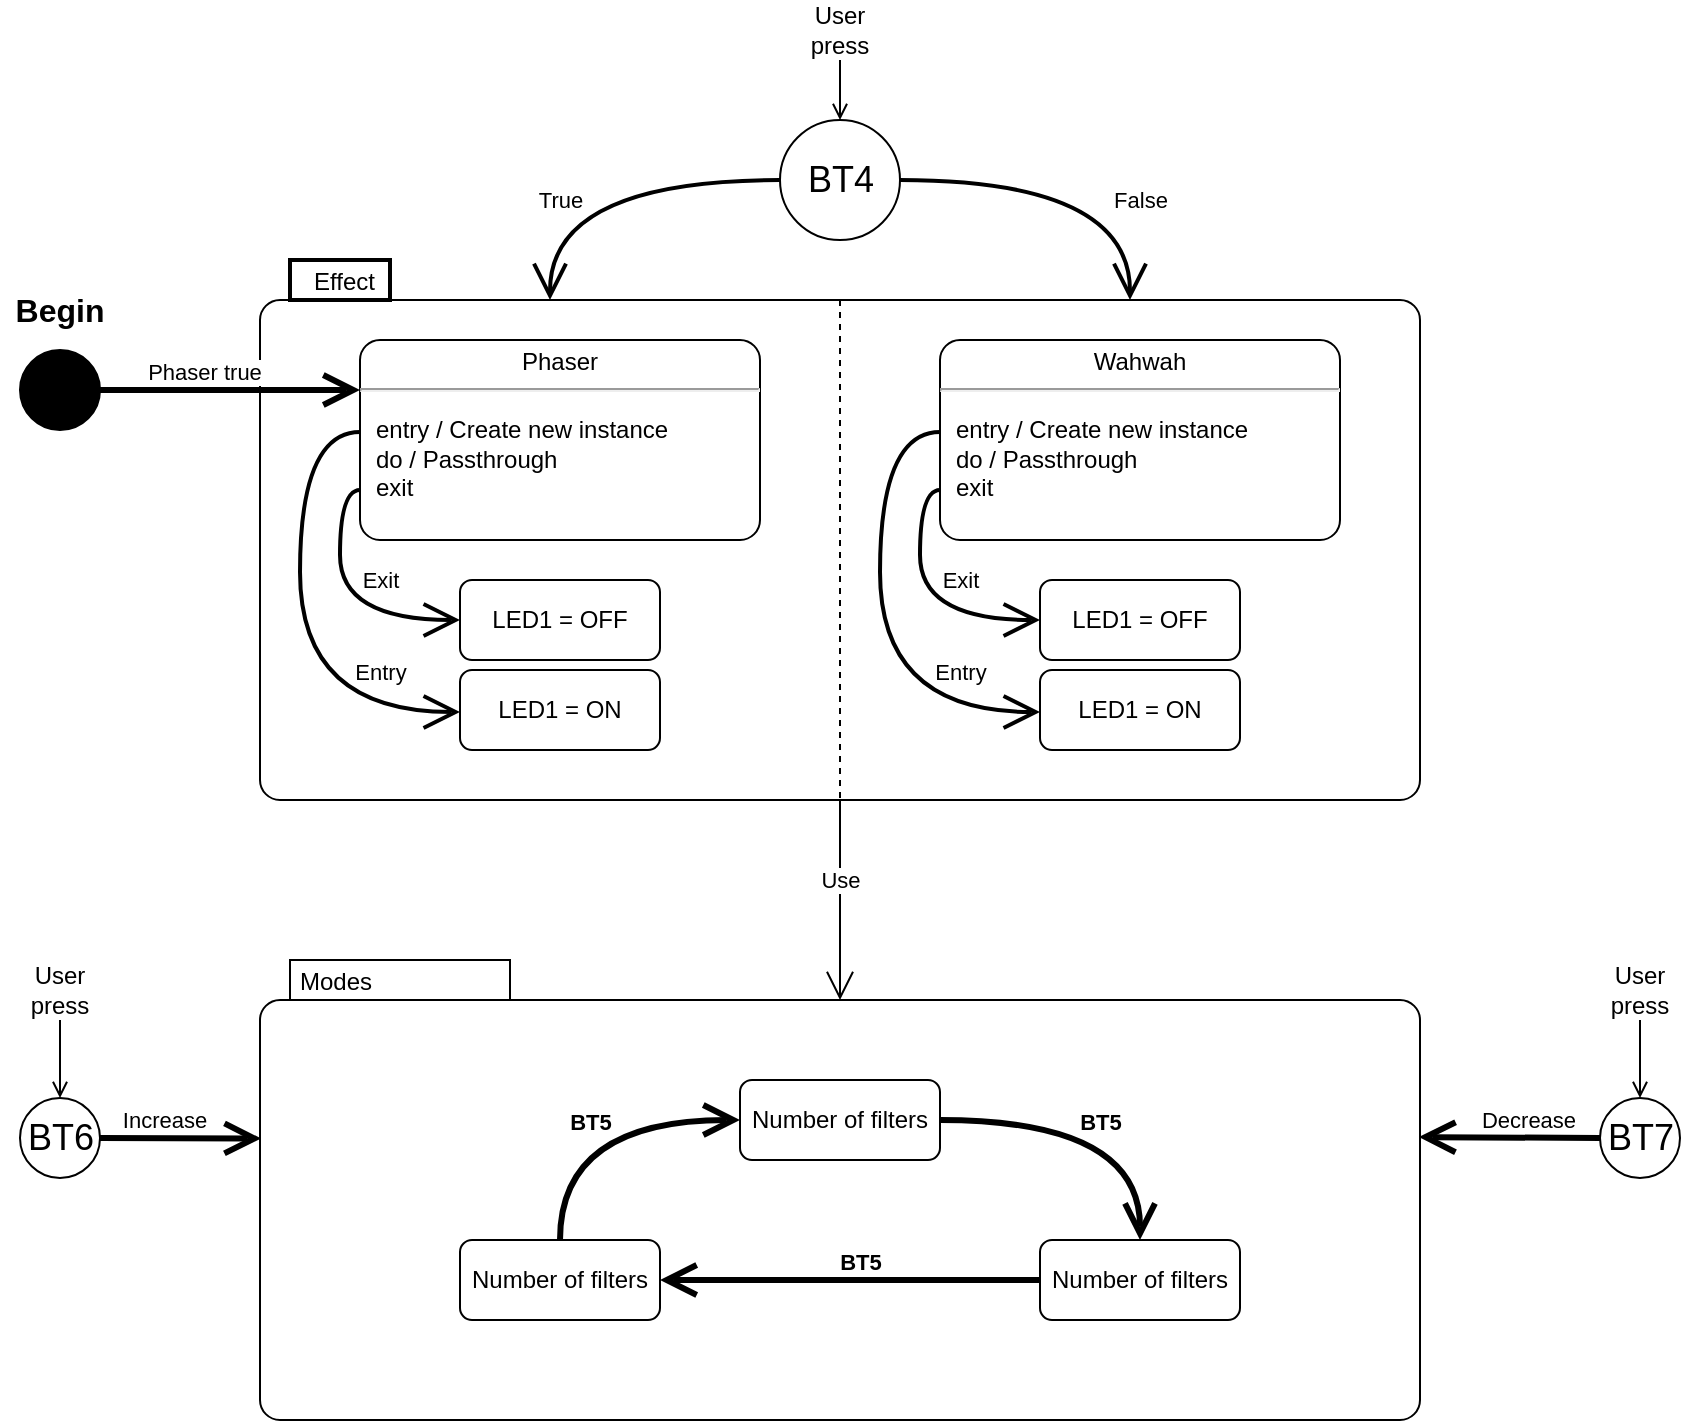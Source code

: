 <mxfile version="21.3.7" type="github">
  <diagram name="Page-1" id="avLiX0-ZLgYI8EXi2qUj">
    <mxGraphModel dx="1112" dy="984" grid="1" gridSize="10" guides="1" tooltips="1" connect="1" arrows="1" fold="1" page="1" pageScale="1" pageWidth="1169" pageHeight="827" math="0" shadow="0">
      <root>
        <mxCell id="0" />
        <mxCell id="1" parent="0" />
        <mxCell id="FEn8FtpyVpgcIujweO89-50" value="Modes" style="shape=mxgraph.sysml.compState;html=1;align=left;verticalAlign=top;spacingTop=-3;spacingLeft=18;" vertex="1" parent="1">
          <mxGeometry x="270" y="560" width="580" height="230" as="geometry" />
        </mxCell>
        <mxCell id="FEn8FtpyVpgcIujweO89-6" value="Effect" style="shape=mxgraph.sysml.region;align=left;verticalAlign=top;spacingTop=-3;spacingLeft=25;html=1;" vertex="1" parent="1">
          <mxGeometry x="270" y="210" width="580" height="270" as="geometry" />
        </mxCell>
        <mxCell id="FEn8FtpyVpgcIujweO89-2" value="&lt;p style=&quot;margin:0px;margin-top:4px;text-align:center;&quot;&gt;Phaser&lt;/p&gt;&lt;hr&gt;&lt;p&gt;&lt;/p&gt;&lt;p style=&quot;margin:0px;margin-left:8px;text-align:left;&quot;&gt;entry / Create new instance&lt;br&gt;do / Passthrough&lt;br&gt;exit&amp;nbsp;&lt;/p&gt;" style="shape=mxgraph.sysml.simpleState;html=1;overflow=fill;whiteSpace=wrap;align=center;" vertex="1" parent="1">
          <mxGeometry x="320" y="250" width="200" height="100" as="geometry" />
        </mxCell>
        <mxCell id="FEn8FtpyVpgcIujweO89-3" value="" style="shape=ellipse;html=1;fillColor=strokeColor;fontSize=18;fontColor=#ffffff;" vertex="1" parent="1">
          <mxGeometry x="150" y="255" width="40" height="40" as="geometry" />
        </mxCell>
        <mxCell id="FEn8FtpyVpgcIujweO89-4" value="&lt;b style=&quot;font-size: 16px;&quot;&gt;Begin&lt;/b&gt;" style="text;html=1;strokeColor=none;fillColor=none;align=center;verticalAlign=middle;whiteSpace=wrap;rounded=0;fontSize=16;" vertex="1" parent="1">
          <mxGeometry x="140" y="220" width="60" height="30" as="geometry" />
        </mxCell>
        <mxCell id="FEn8FtpyVpgcIujweO89-5" value="Phaser true" style="edgeStyle=none;html=1;endArrow=open;endSize=12;strokeWidth=3;verticalAlign=bottom;rounded=0;exitX=1;exitY=0.5;exitDx=0;exitDy=0;entryX=0;entryY=0.25;entryDx=0;entryDy=0;entryPerimeter=0;" edge="1" parent="1" source="FEn8FtpyVpgcIujweO89-3" target="FEn8FtpyVpgcIujweO89-2">
          <mxGeometry x="-0.2" width="160" relative="1" as="geometry">
            <mxPoint x="230" y="380" as="sourcePoint" />
            <mxPoint x="390" y="380" as="targetPoint" />
            <mxPoint as="offset" />
          </mxGeometry>
        </mxCell>
        <mxCell id="FEn8FtpyVpgcIujweO89-10" style="edgeStyle=orthogonalEdgeStyle;orthogonalLoop=1;jettySize=auto;html=1;exitX=1;exitY=0.5;exitDx=0;exitDy=0;entryX=0.75;entryY=0;entryDx=0;entryDy=20;entryPerimeter=0;curved=1;endArrow=open;endFill=0;targetPerimeterSpacing=0;endSize=14;strokeWidth=2;" edge="1" parent="1" source="FEn8FtpyVpgcIujweO89-8" target="FEn8FtpyVpgcIujweO89-6">
          <mxGeometry relative="1" as="geometry">
            <Array as="points">
              <mxPoint x="705" y="170" />
            </Array>
          </mxGeometry>
        </mxCell>
        <mxCell id="FEn8FtpyVpgcIujweO89-17" value="False" style="edgeLabel;html=1;align=center;verticalAlign=middle;resizable=0;points=[];" vertex="1" connectable="0" parent="FEn8FtpyVpgcIujweO89-10">
          <mxGeometry x="-0.224" y="-19" relative="1" as="geometry">
            <mxPoint x="52" y="-9" as="offset" />
          </mxGeometry>
        </mxCell>
        <mxCell id="FEn8FtpyVpgcIujweO89-13" style="edgeStyle=orthogonalEdgeStyle;rounded=0;orthogonalLoop=1;jettySize=auto;html=1;entryX=0.5;entryY=0;entryDx=0;entryDy=0;endArrow=open;endFill=0;exitX=0.5;exitY=1;exitDx=0;exitDy=0;" edge="1" parent="1" source="FEn8FtpyVpgcIujweO89-14" target="FEn8FtpyVpgcIujweO89-8">
          <mxGeometry relative="1" as="geometry">
            <mxPoint x="560" y="100" as="sourcePoint" />
          </mxGeometry>
        </mxCell>
        <mxCell id="FEn8FtpyVpgcIujweO89-8" value="BT4" style="shape=ellipse;html=1;fontSize=18;align=center;" vertex="1" parent="1">
          <mxGeometry x="530" y="140" width="60" height="60" as="geometry" />
        </mxCell>
        <mxCell id="FEn8FtpyVpgcIujweO89-12" style="edgeStyle=orthogonalEdgeStyle;orthogonalLoop=1;jettySize=auto;html=1;exitX=0;exitY=0.5;exitDx=0;exitDy=0;entryX=0.25;entryY=0;entryDx=0;entryDy=20;entryPerimeter=0;curved=1;endArrow=open;endFill=0;targetPerimeterSpacing=0;endSize=14;strokeWidth=2;" edge="1" parent="1" source="FEn8FtpyVpgcIujweO89-8" target="FEn8FtpyVpgcIujweO89-6">
          <mxGeometry relative="1" as="geometry">
            <mxPoint x="595" y="110" as="sourcePoint" />
            <mxPoint x="718" y="200" as="targetPoint" />
            <Array as="points">
              <mxPoint x="415" y="170" />
            </Array>
          </mxGeometry>
        </mxCell>
        <mxCell id="FEn8FtpyVpgcIujweO89-16" value="True" style="edgeLabel;html=1;align=center;verticalAlign=middle;resizable=0;points=[];" vertex="1" connectable="0" parent="FEn8FtpyVpgcIujweO89-12">
          <mxGeometry x="-0.22" y="13" relative="1" as="geometry">
            <mxPoint x="-42" y="-3" as="offset" />
          </mxGeometry>
        </mxCell>
        <mxCell id="FEn8FtpyVpgcIujweO89-14" value="User press" style="text;html=1;strokeColor=none;fillColor=none;align=center;verticalAlign=middle;whiteSpace=wrap;rounded=0;" vertex="1" parent="1">
          <mxGeometry x="535" y="80" width="50" height="30" as="geometry" />
        </mxCell>
        <mxCell id="FEn8FtpyVpgcIujweO89-18" value="LED1 = OFF" style="shape=rect;rounded=1;html=1;whiteSpace=wrap;align=center;" vertex="1" parent="1">
          <mxGeometry x="370" y="370" width="100" height="40" as="geometry" />
        </mxCell>
        <mxCell id="FEn8FtpyVpgcIujweO89-21" style="edgeStyle=orthogonalEdgeStyle;orthogonalLoop=1;jettySize=auto;html=1;exitX=0;exitY=0.75;exitDx=0;exitDy=0;entryX=0;entryY=0.5;entryDx=0;entryDy=0;curved=1;endArrow=open;endFill=0;targetPerimeterSpacing=0;endSize=14;strokeWidth=2;exitPerimeter=0;" edge="1" parent="1" source="FEn8FtpyVpgcIujweO89-2" target="FEn8FtpyVpgcIujweO89-18">
          <mxGeometry relative="1" as="geometry">
            <mxPoint x="550" y="110" as="sourcePoint" />
            <mxPoint x="435" y="200" as="targetPoint" />
            <Array as="points">
              <mxPoint x="310" y="325" />
              <mxPoint x="310" y="390" />
            </Array>
          </mxGeometry>
        </mxCell>
        <mxCell id="FEn8FtpyVpgcIujweO89-22" value="Exit" style="edgeLabel;html=1;align=center;verticalAlign=middle;resizable=0;points=[];" vertex="1" connectable="0" parent="FEn8FtpyVpgcIujweO89-21">
          <mxGeometry x="-0.22" y="13" relative="1" as="geometry">
            <mxPoint x="7" y="2" as="offset" />
          </mxGeometry>
        </mxCell>
        <mxCell id="FEn8FtpyVpgcIujweO89-24" value="LED1 = ON" style="shape=rect;rounded=1;html=1;whiteSpace=wrap;align=center;" vertex="1" parent="1">
          <mxGeometry x="370" y="415" width="100" height="40" as="geometry" />
        </mxCell>
        <mxCell id="FEn8FtpyVpgcIujweO89-25" style="edgeStyle=orthogonalEdgeStyle;orthogonalLoop=1;jettySize=auto;html=1;exitX=0;exitY=0.5;exitDx=0;exitDy=0;entryX=0;entryY=0.5;entryDx=0;entryDy=0;curved=1;endArrow=open;endFill=0;targetPerimeterSpacing=0;endSize=14;strokeWidth=2;exitPerimeter=0;" edge="1" parent="1">
          <mxGeometry relative="1" as="geometry">
            <mxPoint x="320" y="296" as="sourcePoint" />
            <mxPoint x="370" y="436" as="targetPoint" />
            <Array as="points">
              <mxPoint x="290" y="296" />
              <mxPoint x="290" y="436" />
            </Array>
          </mxGeometry>
        </mxCell>
        <mxCell id="FEn8FtpyVpgcIujweO89-26" value="Entry" style="edgeLabel;html=1;align=center;verticalAlign=middle;resizable=0;points=[];" vertex="1" connectable="0" parent="FEn8FtpyVpgcIujweO89-25">
          <mxGeometry x="-0.22" y="13" relative="1" as="geometry">
            <mxPoint x="27" y="52" as="offset" />
          </mxGeometry>
        </mxCell>
        <mxCell id="FEn8FtpyVpgcIujweO89-27" value="&lt;p style=&quot;margin:0px;margin-top:4px;text-align:center;&quot;&gt;Wahwah&lt;/p&gt;&lt;hr&gt;&lt;p&gt;&lt;/p&gt;&lt;p style=&quot;margin:0px;margin-left:8px;text-align:left;&quot;&gt;entry / Create new instance&lt;br&gt;do / Passthrough&lt;br&gt;exit&amp;nbsp;&lt;/p&gt;" style="shape=mxgraph.sysml.simpleState;html=1;overflow=fill;whiteSpace=wrap;align=center;" vertex="1" parent="1">
          <mxGeometry x="610" y="250" width="200" height="100" as="geometry" />
        </mxCell>
        <mxCell id="FEn8FtpyVpgcIujweO89-28" value="LED1 = OFF" style="shape=rect;rounded=1;html=1;whiteSpace=wrap;align=center;" vertex="1" parent="1">
          <mxGeometry x="660" y="370" width="100" height="40" as="geometry" />
        </mxCell>
        <mxCell id="FEn8FtpyVpgcIujweO89-29" style="edgeStyle=orthogonalEdgeStyle;orthogonalLoop=1;jettySize=auto;html=1;exitX=0;exitY=0.75;exitDx=0;exitDy=0;entryX=0;entryY=0.5;entryDx=0;entryDy=0;curved=1;endArrow=open;endFill=0;targetPerimeterSpacing=0;endSize=14;strokeWidth=2;exitPerimeter=0;" edge="1" parent="1" source="FEn8FtpyVpgcIujweO89-27" target="FEn8FtpyVpgcIujweO89-28">
          <mxGeometry relative="1" as="geometry">
            <mxPoint x="840" y="110" as="sourcePoint" />
            <mxPoint x="725" y="200" as="targetPoint" />
            <Array as="points">
              <mxPoint x="600" y="325" />
              <mxPoint x="600" y="390" />
            </Array>
          </mxGeometry>
        </mxCell>
        <mxCell id="FEn8FtpyVpgcIujweO89-30" value="Exit" style="edgeLabel;html=1;align=center;verticalAlign=middle;resizable=0;points=[];" vertex="1" connectable="0" parent="FEn8FtpyVpgcIujweO89-29">
          <mxGeometry x="-0.22" y="13" relative="1" as="geometry">
            <mxPoint x="7" y="2" as="offset" />
          </mxGeometry>
        </mxCell>
        <mxCell id="FEn8FtpyVpgcIujweO89-31" value="LED1 = ON" style="shape=rect;rounded=1;html=1;whiteSpace=wrap;align=center;" vertex="1" parent="1">
          <mxGeometry x="660" y="415" width="100" height="40" as="geometry" />
        </mxCell>
        <mxCell id="FEn8FtpyVpgcIujweO89-32" style="edgeStyle=orthogonalEdgeStyle;orthogonalLoop=1;jettySize=auto;html=1;exitX=0;exitY=0.5;exitDx=0;exitDy=0;entryX=0;entryY=0.5;entryDx=0;entryDy=0;curved=1;endArrow=open;endFill=0;targetPerimeterSpacing=0;endSize=14;strokeWidth=2;exitPerimeter=0;" edge="1" parent="1">
          <mxGeometry relative="1" as="geometry">
            <mxPoint x="610" y="296" as="sourcePoint" />
            <mxPoint x="660" y="436" as="targetPoint" />
            <Array as="points">
              <mxPoint x="580" y="296" />
              <mxPoint x="580" y="436" />
            </Array>
          </mxGeometry>
        </mxCell>
        <mxCell id="FEn8FtpyVpgcIujweO89-33" value="Entry" style="edgeLabel;html=1;align=center;verticalAlign=middle;resizable=0;points=[];" vertex="1" connectable="0" parent="FEn8FtpyVpgcIujweO89-32">
          <mxGeometry x="-0.22" y="13" relative="1" as="geometry">
            <mxPoint x="27" y="52" as="offset" />
          </mxGeometry>
        </mxCell>
        <mxCell id="FEn8FtpyVpgcIujweO89-37" value="" style="edgeStyle=elbowEdgeStyle;html=1;elbow=horizontal;align=right;verticalAlign=bottom;rounded=0;labelBackgroundColor=none;endArrow=open;endSize=12;exitX=0.75;exitY=1;exitDx=0;exitDy=0;exitPerimeter=0;entryX=0.5;entryY=0;entryDx=0;entryDy=20;entryPerimeter=0;" edge="1" target="FEn8FtpyVpgcIujweO89-50" parent="1" source="FEn8FtpyVpgcIujweO89-6">
          <mxGeometry relative="1" as="geometry">
            <mxPoint x="560" y="580" as="sourcePoint" />
            <mxPoint x="560" y="530.0" as="targetPoint" />
            <Array as="points">
              <mxPoint x="560" y="500" />
            </Array>
          </mxGeometry>
        </mxCell>
        <mxCell id="FEn8FtpyVpgcIujweO89-60" value="Use" style="edgeLabel;html=1;align=center;verticalAlign=middle;resizable=0;points=[];" vertex="1" connectable="0" parent="FEn8FtpyVpgcIujweO89-37">
          <mxGeometry x="0.607" y="-3" relative="1" as="geometry">
            <mxPoint x="3" y="-12" as="offset" />
          </mxGeometry>
        </mxCell>
        <mxCell id="FEn8FtpyVpgcIujweO89-42" value="Number of filters" style="shape=rect;rounded=1;html=1;whiteSpace=wrap;align=center;" vertex="1" parent="1">
          <mxGeometry x="370" y="700" width="100" height="40" as="geometry" />
        </mxCell>
        <mxCell id="FEn8FtpyVpgcIujweO89-45" style="edgeStyle=orthogonalEdgeStyle;rounded=0;orthogonalLoop=1;jettySize=auto;html=1;entryX=0.5;entryY=0;entryDx=0;entryDy=0;endArrow=open;endFill=0;exitX=0.5;exitY=1;exitDx=0;exitDy=0;" edge="1" parent="1" source="FEn8FtpyVpgcIujweO89-47" target="FEn8FtpyVpgcIujweO89-46">
          <mxGeometry relative="1" as="geometry">
            <mxPoint x="130" y="610" as="sourcePoint" />
            <Array as="points" />
          </mxGeometry>
        </mxCell>
        <mxCell id="FEn8FtpyVpgcIujweO89-46" value="BT6" style="shape=ellipse;html=1;fontSize=18;align=center;" vertex="1" parent="1">
          <mxGeometry x="150" y="629" width="40" height="40" as="geometry" />
        </mxCell>
        <mxCell id="FEn8FtpyVpgcIujweO89-47" value="User press" style="text;html=1;strokeColor=none;fillColor=none;align=center;verticalAlign=middle;whiteSpace=wrap;rounded=0;" vertex="1" parent="1">
          <mxGeometry x="145" y="560" width="50" height="30" as="geometry" />
        </mxCell>
        <mxCell id="FEn8FtpyVpgcIujweO89-48" value="Number of filters" style="shape=rect;rounded=1;html=1;whiteSpace=wrap;align=center;" vertex="1" parent="1">
          <mxGeometry x="510" y="620" width="100" height="40" as="geometry" />
        </mxCell>
        <mxCell id="FEn8FtpyVpgcIujweO89-49" value="Number of filters" style="shape=rect;rounded=1;html=1;whiteSpace=wrap;align=center;" vertex="1" parent="1">
          <mxGeometry x="660" y="700" width="100" height="40" as="geometry" />
        </mxCell>
        <mxCell id="FEn8FtpyVpgcIujweO89-52" value="Increase" style="edgeStyle=none;html=1;endArrow=open;endSize=12;strokeWidth=3;verticalAlign=bottom;rounded=0;exitX=1;exitY=0.5;exitDx=0;exitDy=0;entryX=0.001;entryY=0.388;entryDx=0;entryDy=0;entryPerimeter=0;" edge="1" parent="1" source="FEn8FtpyVpgcIujweO89-46" target="FEn8FtpyVpgcIujweO89-50">
          <mxGeometry x="-0.2" width="160" relative="1" as="geometry">
            <mxPoint x="200" y="648.83" as="sourcePoint" />
            <mxPoint x="330" y="648.83" as="targetPoint" />
            <mxPoint as="offset" />
          </mxGeometry>
        </mxCell>
        <mxCell id="FEn8FtpyVpgcIujweO89-53" value="&lt;b&gt;BT5&lt;/b&gt;" style="edgeStyle=orthogonalEdgeStyle;html=1;endArrow=open;endSize=12;strokeWidth=3;verticalAlign=bottom;rounded=0;exitX=1;exitY=0.5;exitDx=0;exitDy=0;entryX=0.5;entryY=0;entryDx=0;entryDy=0;curved=1;" edge="1" parent="1" source="FEn8FtpyVpgcIujweO89-48" target="FEn8FtpyVpgcIujweO89-49">
          <mxGeometry x="0.0" y="-10" width="160" relative="1" as="geometry">
            <mxPoint x="190" y="659" as="sourcePoint" />
            <mxPoint x="280" y="660" as="targetPoint" />
            <mxPoint as="offset" />
          </mxGeometry>
        </mxCell>
        <mxCell id="FEn8FtpyVpgcIujweO89-54" value="&lt;b&gt;BT5&lt;/b&gt;" style="edgeStyle=orthogonalEdgeStyle;html=1;endArrow=open;endSize=12;strokeWidth=3;verticalAlign=bottom;rounded=0;exitX=0;exitY=0.5;exitDx=0;exitDy=0;entryX=1;entryY=0.5;entryDx=0;entryDy=0;curved=1;" edge="1" parent="1" source="FEn8FtpyVpgcIujweO89-49" target="FEn8FtpyVpgcIujweO89-42">
          <mxGeometry x="-0.053" width="160" relative="1" as="geometry">
            <mxPoint x="620" y="650" as="sourcePoint" />
            <mxPoint x="720" y="710" as="targetPoint" />
            <mxPoint as="offset" />
            <Array as="points">
              <mxPoint x="560" y="720" />
              <mxPoint x="560" y="720" />
            </Array>
          </mxGeometry>
        </mxCell>
        <mxCell id="FEn8FtpyVpgcIujweO89-55" value="&lt;b&gt;BT5&lt;/b&gt;" style="edgeStyle=orthogonalEdgeStyle;html=1;endArrow=open;endSize=12;strokeWidth=3;verticalAlign=bottom;rounded=0;exitX=0.5;exitY=0;exitDx=0;exitDy=0;entryX=0;entryY=0.5;entryDx=0;entryDy=0;curved=1;" edge="1" parent="1" source="FEn8FtpyVpgcIujweO89-42" target="FEn8FtpyVpgcIujweO89-48">
          <mxGeometry x="0.0" y="-10" width="160" relative="1" as="geometry">
            <mxPoint x="720" y="750" as="sourcePoint" />
            <mxPoint x="430" y="750" as="targetPoint" />
            <mxPoint as="offset" />
            <Array as="points">
              <mxPoint x="420" y="640" />
            </Array>
          </mxGeometry>
        </mxCell>
        <mxCell id="FEn8FtpyVpgcIujweO89-56" style="edgeStyle=orthogonalEdgeStyle;rounded=0;orthogonalLoop=1;jettySize=auto;html=1;entryX=0.5;entryY=0;entryDx=0;entryDy=0;endArrow=open;endFill=0;exitX=0.5;exitY=1;exitDx=0;exitDy=0;" edge="1" parent="1" source="FEn8FtpyVpgcIujweO89-58" target="FEn8FtpyVpgcIujweO89-57">
          <mxGeometry relative="1" as="geometry">
            <mxPoint x="885" y="610" as="sourcePoint" />
            <Array as="points" />
          </mxGeometry>
        </mxCell>
        <mxCell id="FEn8FtpyVpgcIujweO89-57" value="BT7" style="shape=ellipse;html=1;fontSize=18;align=center;" vertex="1" parent="1">
          <mxGeometry x="940" y="629" width="40" height="40" as="geometry" />
        </mxCell>
        <mxCell id="FEn8FtpyVpgcIujweO89-58" value="User press" style="text;html=1;strokeColor=none;fillColor=none;align=center;verticalAlign=middle;whiteSpace=wrap;rounded=0;" vertex="1" parent="1">
          <mxGeometry x="935" y="560" width="50" height="30" as="geometry" />
        </mxCell>
        <mxCell id="FEn8FtpyVpgcIujweO89-59" value="Decrease" style="edgeStyle=none;html=1;endArrow=open;endSize=12;strokeWidth=3;verticalAlign=bottom;rounded=0;exitX=0;exitY=0.5;exitDx=0;exitDy=0;entryX=0.999;entryY=0.385;entryDx=0;entryDy=0;entryPerimeter=0;" edge="1" parent="1" source="FEn8FtpyVpgcIujweO89-57" target="FEn8FtpyVpgcIujweO89-50">
          <mxGeometry x="-0.205" width="160" relative="1" as="geometry">
            <mxPoint x="955" y="648.83" as="sourcePoint" />
            <mxPoint x="1025" y="650" as="targetPoint" />
            <mxPoint as="offset" />
          </mxGeometry>
        </mxCell>
      </root>
    </mxGraphModel>
  </diagram>
</mxfile>
